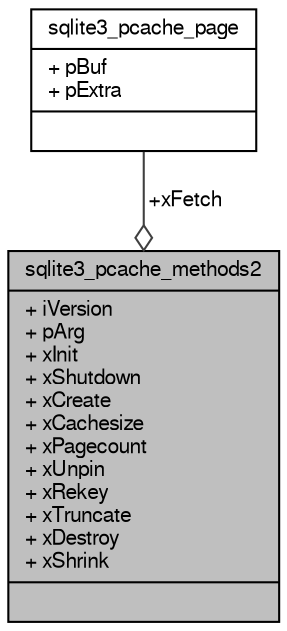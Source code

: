 digraph "sqlite3_pcache_methods2"
{
  edge [fontname="FreeSans",fontsize="10",labelfontname="FreeSans",labelfontsize="10"];
  node [fontname="FreeSans",fontsize="10",shape=record];
  Node1 [label="{sqlite3_pcache_methods2\n|+ iVersion\l+ pArg\l+ xInit\l+ xShutdown\l+ xCreate\l+ xCachesize\l+ xPagecount\l+ xUnpin\l+ xRekey\l+ xTruncate\l+ xDestroy\l+ xShrink\l|}",height=0.2,width=0.4,color="black", fillcolor="grey75", style="filled", fontcolor="black"];
  Node2 -> Node1 [color="grey25",fontsize="10",style="solid",label=" +xFetch" ,arrowhead="odiamond",fontname="FreeSans"];
  Node2 [label="{sqlite3_pcache_page\n|+ pBuf\l+ pExtra\l|}",height=0.2,width=0.4,color="black", fillcolor="white", style="filled",URL="$structsqlite3__pcache__page.html"];
}
